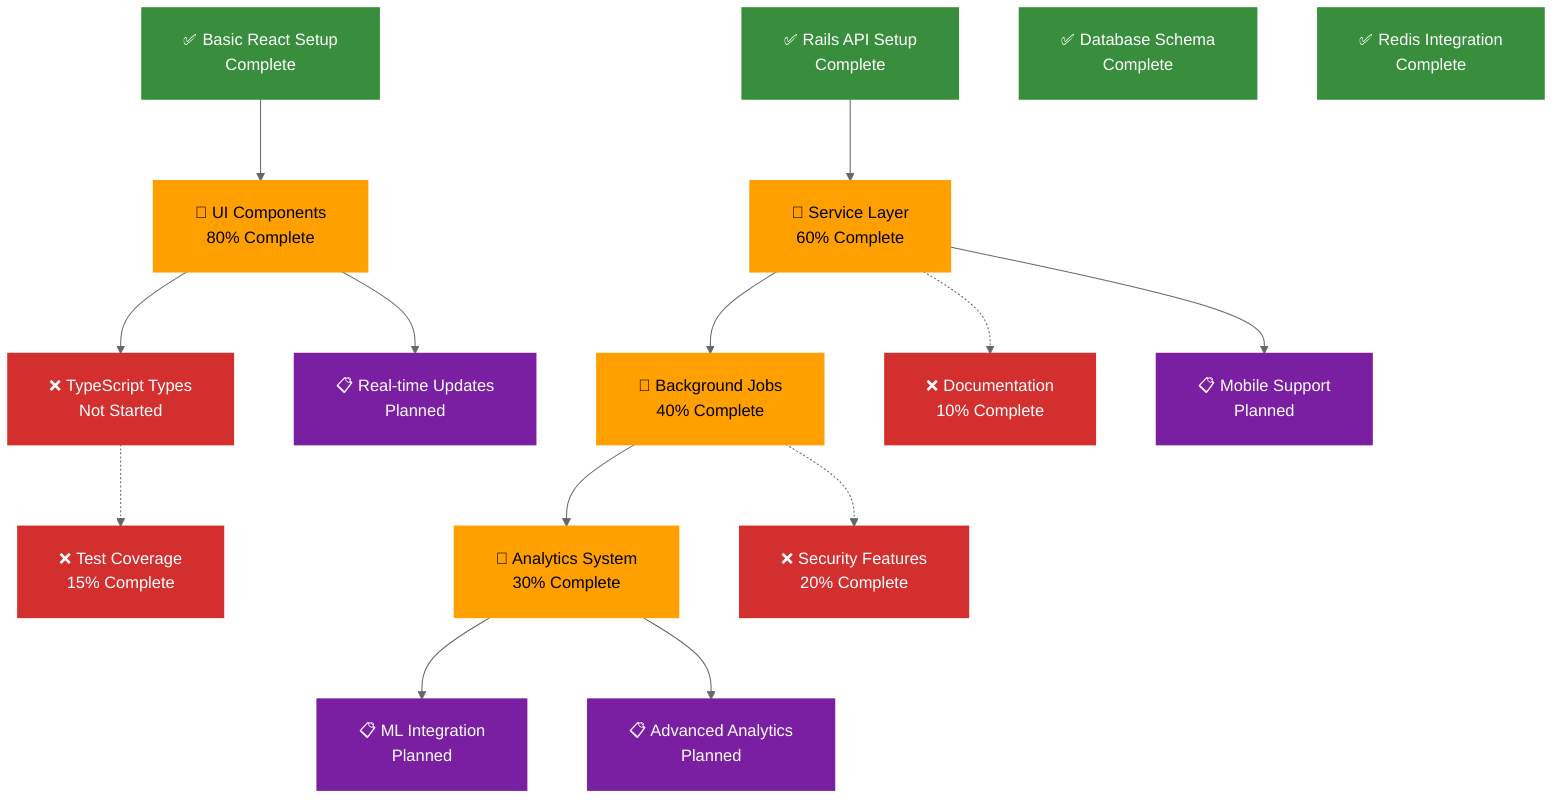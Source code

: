 %%{init: {
  'flowchart': {
    'curve': 'basis',
    'nodeSpacing': 60,
    'rankSpacing': 80,
    'padding': 20
  },
  'theme': 'neutral'
}}%%

graph TB
    %% Style Definitions
    classDef complete fill:#388E3C,stroke:#388E3C,color:#fff,stroke-width:2px
    classDef inProgress fill:#FFA000,stroke:#FFA000,color:#000,stroke-width:2px
    classDef missing fill:#D32F2F,stroke:#D32F2F,color:#fff,stroke-width:2px
    classDef planned fill:#7B1FA2,stroke:#7B1FA2,color:#fff,stroke-width:2px

    %% Completed Components
    FE_Base["✅ Basic React Setup<br/>Complete"]:::complete
    BE_Base["✅ Rails API Setup<br/>Complete"]:::complete
    DB_Base["✅ Database Schema<br/>Complete"]:::complete
    Cache_Base["✅ Redis Integration<br/>Complete"]:::complete

    %% In Progress Components
    FE_Components["🔄 UI Components<br/>80% Complete"]:::inProgress
    BE_Services["🔄 Service Layer<br/>60% Complete"]:::inProgress
    Workers["🔄 Background Jobs<br/>40% Complete"]:::inProgress
    Analytics["🔄 Analytics System<br/>30% Complete"]:::inProgress

    %% Missing Components
    Types["❌ TypeScript Types<br/>Not Started"]:::missing
    Tests["❌ Test Coverage<br/>15% Complete"]:::missing
    Docs["❌ Documentation<br/>10% Complete"]:::missing
    Security["❌ Security Features<br/>20% Complete"]:::missing

    %% Planned Components
    ML["📋 ML Integration<br/>Planned"]:::planned
    RealTime["📋 Real-time Updates<br/>Planned"]:::planned
    Mobile["📋 Mobile Support<br/>Planned"]:::planned
    Analytics2["📋 Advanced Analytics<br/>Planned"]:::planned

    %% Component Relationships
    FE_Base --> FE_Components
    FE_Components --> Types
    BE_Base --> BE_Services
    BE_Services --> Workers
    Workers --> Analytics
    
    %% Dependencies
    Types -.-> Tests
    BE_Services -.-> Docs
    Workers -.-> Security
    
    %% Future Plans
    Analytics --> ML
    FE_Components --> RealTime
    BE_Services --> Mobile
    Analytics --> Analytics2